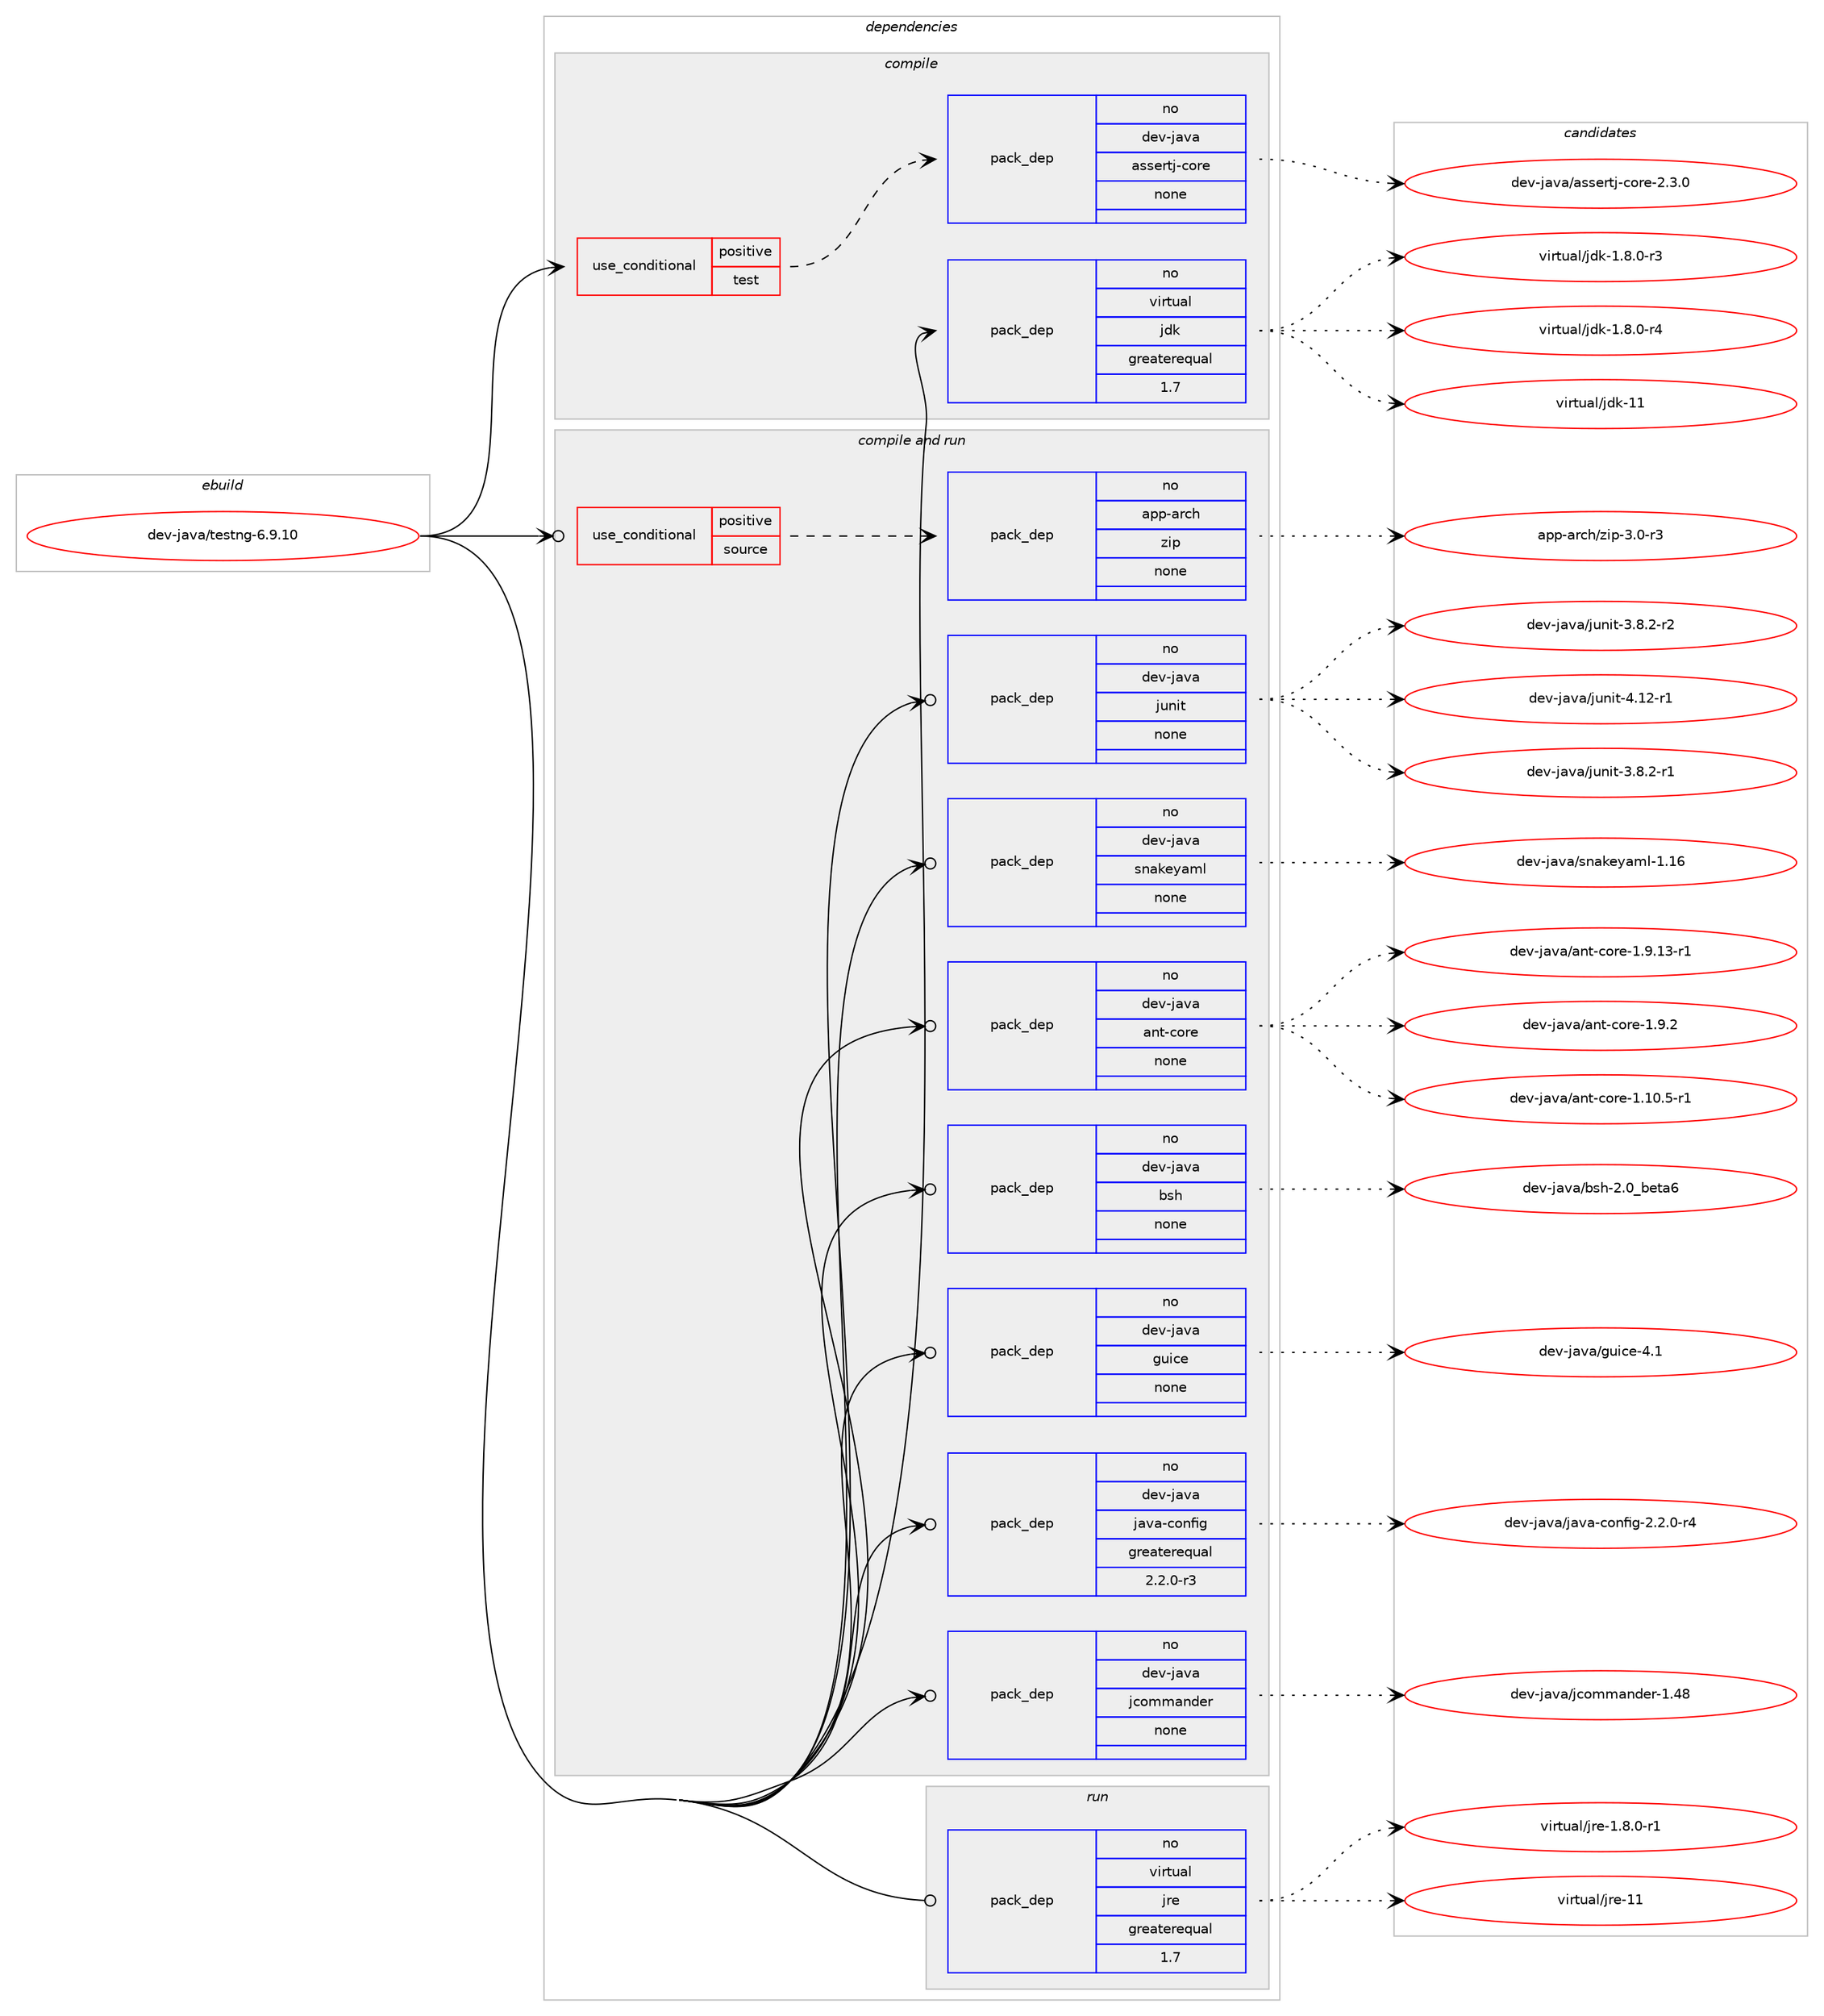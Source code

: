 digraph prolog {

# *************
# Graph options
# *************

newrank=true;
concentrate=true;
compound=true;
graph [rankdir=LR,fontname=Helvetica,fontsize=10,ranksep=1.5];#, ranksep=2.5, nodesep=0.2];
edge  [arrowhead=vee];
node  [fontname=Helvetica,fontsize=10];

# **********
# The ebuild
# **********

subgraph cluster_leftcol {
color=gray;
rank=same;
label=<<i>ebuild</i>>;
id [label="dev-java/testng-6.9.10", color=red, width=4, href="../dev-java/testng-6.9.10.svg"];
}

# ****************
# The dependencies
# ****************

subgraph cluster_midcol {
color=gray;
label=<<i>dependencies</i>>;
subgraph cluster_compile {
fillcolor="#eeeeee";
style=filled;
label=<<i>compile</i>>;
subgraph cond363323 {
dependency1357297 [label=<<TABLE BORDER="0" CELLBORDER="1" CELLSPACING="0" CELLPADDING="4"><TR><TD ROWSPAN="3" CELLPADDING="10">use_conditional</TD></TR><TR><TD>positive</TD></TR><TR><TD>test</TD></TR></TABLE>>, shape=none, color=red];
subgraph pack971524 {
dependency1357298 [label=<<TABLE BORDER="0" CELLBORDER="1" CELLSPACING="0" CELLPADDING="4" WIDTH="220"><TR><TD ROWSPAN="6" CELLPADDING="30">pack_dep</TD></TR><TR><TD WIDTH="110">no</TD></TR><TR><TD>dev-java</TD></TR><TR><TD>assertj-core</TD></TR><TR><TD>none</TD></TR><TR><TD></TD></TR></TABLE>>, shape=none, color=blue];
}
dependency1357297:e -> dependency1357298:w [weight=20,style="dashed",arrowhead="vee"];
}
id:e -> dependency1357297:w [weight=20,style="solid",arrowhead="vee"];
subgraph pack971525 {
dependency1357299 [label=<<TABLE BORDER="0" CELLBORDER="1" CELLSPACING="0" CELLPADDING="4" WIDTH="220"><TR><TD ROWSPAN="6" CELLPADDING="30">pack_dep</TD></TR><TR><TD WIDTH="110">no</TD></TR><TR><TD>virtual</TD></TR><TR><TD>jdk</TD></TR><TR><TD>greaterequal</TD></TR><TR><TD>1.7</TD></TR></TABLE>>, shape=none, color=blue];
}
id:e -> dependency1357299:w [weight=20,style="solid",arrowhead="vee"];
}
subgraph cluster_compileandrun {
fillcolor="#eeeeee";
style=filled;
label=<<i>compile and run</i>>;
subgraph cond363324 {
dependency1357300 [label=<<TABLE BORDER="0" CELLBORDER="1" CELLSPACING="0" CELLPADDING="4"><TR><TD ROWSPAN="3" CELLPADDING="10">use_conditional</TD></TR><TR><TD>positive</TD></TR><TR><TD>source</TD></TR></TABLE>>, shape=none, color=red];
subgraph pack971526 {
dependency1357301 [label=<<TABLE BORDER="0" CELLBORDER="1" CELLSPACING="0" CELLPADDING="4" WIDTH="220"><TR><TD ROWSPAN="6" CELLPADDING="30">pack_dep</TD></TR><TR><TD WIDTH="110">no</TD></TR><TR><TD>app-arch</TD></TR><TR><TD>zip</TD></TR><TR><TD>none</TD></TR><TR><TD></TD></TR></TABLE>>, shape=none, color=blue];
}
dependency1357300:e -> dependency1357301:w [weight=20,style="dashed",arrowhead="vee"];
}
id:e -> dependency1357300:w [weight=20,style="solid",arrowhead="odotvee"];
subgraph pack971527 {
dependency1357302 [label=<<TABLE BORDER="0" CELLBORDER="1" CELLSPACING="0" CELLPADDING="4" WIDTH="220"><TR><TD ROWSPAN="6" CELLPADDING="30">pack_dep</TD></TR><TR><TD WIDTH="110">no</TD></TR><TR><TD>dev-java</TD></TR><TR><TD>ant-core</TD></TR><TR><TD>none</TD></TR><TR><TD></TD></TR></TABLE>>, shape=none, color=blue];
}
id:e -> dependency1357302:w [weight=20,style="solid",arrowhead="odotvee"];
subgraph pack971528 {
dependency1357303 [label=<<TABLE BORDER="0" CELLBORDER="1" CELLSPACING="0" CELLPADDING="4" WIDTH="220"><TR><TD ROWSPAN="6" CELLPADDING="30">pack_dep</TD></TR><TR><TD WIDTH="110">no</TD></TR><TR><TD>dev-java</TD></TR><TR><TD>bsh</TD></TR><TR><TD>none</TD></TR><TR><TD></TD></TR></TABLE>>, shape=none, color=blue];
}
id:e -> dependency1357303:w [weight=20,style="solid",arrowhead="odotvee"];
subgraph pack971529 {
dependency1357304 [label=<<TABLE BORDER="0" CELLBORDER="1" CELLSPACING="0" CELLPADDING="4" WIDTH="220"><TR><TD ROWSPAN="6" CELLPADDING="30">pack_dep</TD></TR><TR><TD WIDTH="110">no</TD></TR><TR><TD>dev-java</TD></TR><TR><TD>guice</TD></TR><TR><TD>none</TD></TR><TR><TD></TD></TR></TABLE>>, shape=none, color=blue];
}
id:e -> dependency1357304:w [weight=20,style="solid",arrowhead="odotvee"];
subgraph pack971530 {
dependency1357305 [label=<<TABLE BORDER="0" CELLBORDER="1" CELLSPACING="0" CELLPADDING="4" WIDTH="220"><TR><TD ROWSPAN="6" CELLPADDING="30">pack_dep</TD></TR><TR><TD WIDTH="110">no</TD></TR><TR><TD>dev-java</TD></TR><TR><TD>java-config</TD></TR><TR><TD>greaterequal</TD></TR><TR><TD>2.2.0-r3</TD></TR></TABLE>>, shape=none, color=blue];
}
id:e -> dependency1357305:w [weight=20,style="solid",arrowhead="odotvee"];
subgraph pack971531 {
dependency1357306 [label=<<TABLE BORDER="0" CELLBORDER="1" CELLSPACING="0" CELLPADDING="4" WIDTH="220"><TR><TD ROWSPAN="6" CELLPADDING="30">pack_dep</TD></TR><TR><TD WIDTH="110">no</TD></TR><TR><TD>dev-java</TD></TR><TR><TD>jcommander</TD></TR><TR><TD>none</TD></TR><TR><TD></TD></TR></TABLE>>, shape=none, color=blue];
}
id:e -> dependency1357306:w [weight=20,style="solid",arrowhead="odotvee"];
subgraph pack971532 {
dependency1357307 [label=<<TABLE BORDER="0" CELLBORDER="1" CELLSPACING="0" CELLPADDING="4" WIDTH="220"><TR><TD ROWSPAN="6" CELLPADDING="30">pack_dep</TD></TR><TR><TD WIDTH="110">no</TD></TR><TR><TD>dev-java</TD></TR><TR><TD>junit</TD></TR><TR><TD>none</TD></TR><TR><TD></TD></TR></TABLE>>, shape=none, color=blue];
}
id:e -> dependency1357307:w [weight=20,style="solid",arrowhead="odotvee"];
subgraph pack971533 {
dependency1357308 [label=<<TABLE BORDER="0" CELLBORDER="1" CELLSPACING="0" CELLPADDING="4" WIDTH="220"><TR><TD ROWSPAN="6" CELLPADDING="30">pack_dep</TD></TR><TR><TD WIDTH="110">no</TD></TR><TR><TD>dev-java</TD></TR><TR><TD>snakeyaml</TD></TR><TR><TD>none</TD></TR><TR><TD></TD></TR></TABLE>>, shape=none, color=blue];
}
id:e -> dependency1357308:w [weight=20,style="solid",arrowhead="odotvee"];
}
subgraph cluster_run {
fillcolor="#eeeeee";
style=filled;
label=<<i>run</i>>;
subgraph pack971534 {
dependency1357309 [label=<<TABLE BORDER="0" CELLBORDER="1" CELLSPACING="0" CELLPADDING="4" WIDTH="220"><TR><TD ROWSPAN="6" CELLPADDING="30">pack_dep</TD></TR><TR><TD WIDTH="110">no</TD></TR><TR><TD>virtual</TD></TR><TR><TD>jre</TD></TR><TR><TD>greaterequal</TD></TR><TR><TD>1.7</TD></TR></TABLE>>, shape=none, color=blue];
}
id:e -> dependency1357309:w [weight=20,style="solid",arrowhead="odot"];
}
}

# **************
# The candidates
# **************

subgraph cluster_choices {
rank=same;
color=gray;
label=<<i>candidates</i>>;

subgraph choice971524 {
color=black;
nodesep=1;
choice10010111845106971189747971151151011141161064599111114101455046514648 [label="dev-java/assertj-core-2.3.0", color=red, width=4,href="../dev-java/assertj-core-2.3.0.svg"];
dependency1357298:e -> choice10010111845106971189747971151151011141161064599111114101455046514648:w [style=dotted,weight="100"];
}
subgraph choice971525 {
color=black;
nodesep=1;
choice11810511411611797108471061001074549465646484511451 [label="virtual/jdk-1.8.0-r3", color=red, width=4,href="../virtual/jdk-1.8.0-r3.svg"];
choice11810511411611797108471061001074549465646484511452 [label="virtual/jdk-1.8.0-r4", color=red, width=4,href="../virtual/jdk-1.8.0-r4.svg"];
choice1181051141161179710847106100107454949 [label="virtual/jdk-11", color=red, width=4,href="../virtual/jdk-11.svg"];
dependency1357299:e -> choice11810511411611797108471061001074549465646484511451:w [style=dotted,weight="100"];
dependency1357299:e -> choice11810511411611797108471061001074549465646484511452:w [style=dotted,weight="100"];
dependency1357299:e -> choice1181051141161179710847106100107454949:w [style=dotted,weight="100"];
}
subgraph choice971526 {
color=black;
nodesep=1;
choice9711211245971149910447122105112455146484511451 [label="app-arch/zip-3.0-r3", color=red, width=4,href="../app-arch/zip-3.0-r3.svg"];
dependency1357301:e -> choice9711211245971149910447122105112455146484511451:w [style=dotted,weight="100"];
}
subgraph choice971527 {
color=black;
nodesep=1;
choice10010111845106971189747971101164599111114101454946494846534511449 [label="dev-java/ant-core-1.10.5-r1", color=red, width=4,href="../dev-java/ant-core-1.10.5-r1.svg"];
choice10010111845106971189747971101164599111114101454946574649514511449 [label="dev-java/ant-core-1.9.13-r1", color=red, width=4,href="../dev-java/ant-core-1.9.13-r1.svg"];
choice10010111845106971189747971101164599111114101454946574650 [label="dev-java/ant-core-1.9.2", color=red, width=4,href="../dev-java/ant-core-1.9.2.svg"];
dependency1357302:e -> choice10010111845106971189747971101164599111114101454946494846534511449:w [style=dotted,weight="100"];
dependency1357302:e -> choice10010111845106971189747971101164599111114101454946574649514511449:w [style=dotted,weight="100"];
dependency1357302:e -> choice10010111845106971189747971101164599111114101454946574650:w [style=dotted,weight="100"];
}
subgraph choice971528 {
color=black;
nodesep=1;
choice10010111845106971189747981151044550464895981011169754 [label="dev-java/bsh-2.0_beta6", color=red, width=4,href="../dev-java/bsh-2.0_beta6.svg"];
dependency1357303:e -> choice10010111845106971189747981151044550464895981011169754:w [style=dotted,weight="100"];
}
subgraph choice971529 {
color=black;
nodesep=1;
choice100101118451069711897471031171059910145524649 [label="dev-java/guice-4.1", color=red, width=4,href="../dev-java/guice-4.1.svg"];
dependency1357304:e -> choice100101118451069711897471031171059910145524649:w [style=dotted,weight="100"];
}
subgraph choice971530 {
color=black;
nodesep=1;
choice10010111845106971189747106971189745991111101021051034550465046484511452 [label="dev-java/java-config-2.2.0-r4", color=red, width=4,href="../dev-java/java-config-2.2.0-r4.svg"];
dependency1357305:e -> choice10010111845106971189747106971189745991111101021051034550465046484511452:w [style=dotted,weight="100"];
}
subgraph choice971531 {
color=black;
nodesep=1;
choice1001011184510697118974710699111109109971101001011144549465256 [label="dev-java/jcommander-1.48", color=red, width=4,href="../dev-java/jcommander-1.48.svg"];
dependency1357306:e -> choice1001011184510697118974710699111109109971101001011144549465256:w [style=dotted,weight="100"];
}
subgraph choice971532 {
color=black;
nodesep=1;
choice100101118451069711897471061171101051164551465646504511449 [label="dev-java/junit-3.8.2-r1", color=red, width=4,href="../dev-java/junit-3.8.2-r1.svg"];
choice100101118451069711897471061171101051164551465646504511450 [label="dev-java/junit-3.8.2-r2", color=red, width=4,href="../dev-java/junit-3.8.2-r2.svg"];
choice1001011184510697118974710611711010511645524649504511449 [label="dev-java/junit-4.12-r1", color=red, width=4,href="../dev-java/junit-4.12-r1.svg"];
dependency1357307:e -> choice100101118451069711897471061171101051164551465646504511449:w [style=dotted,weight="100"];
dependency1357307:e -> choice100101118451069711897471061171101051164551465646504511450:w [style=dotted,weight="100"];
dependency1357307:e -> choice1001011184510697118974710611711010511645524649504511449:w [style=dotted,weight="100"];
}
subgraph choice971533 {
color=black;
nodesep=1;
choice1001011184510697118974711511097107101121971091084549464954 [label="dev-java/snakeyaml-1.16", color=red, width=4,href="../dev-java/snakeyaml-1.16.svg"];
dependency1357308:e -> choice1001011184510697118974711511097107101121971091084549464954:w [style=dotted,weight="100"];
}
subgraph choice971534 {
color=black;
nodesep=1;
choice11810511411611797108471061141014549465646484511449 [label="virtual/jre-1.8.0-r1", color=red, width=4,href="../virtual/jre-1.8.0-r1.svg"];
choice1181051141161179710847106114101454949 [label="virtual/jre-11", color=red, width=4,href="../virtual/jre-11.svg"];
dependency1357309:e -> choice11810511411611797108471061141014549465646484511449:w [style=dotted,weight="100"];
dependency1357309:e -> choice1181051141161179710847106114101454949:w [style=dotted,weight="100"];
}
}

}
